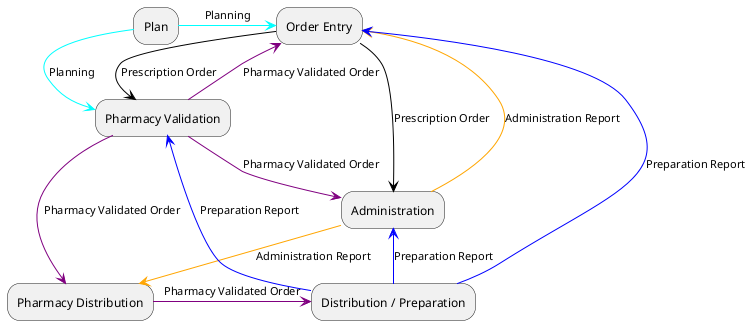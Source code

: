 @startuml

"Plan" -[#cyan]r->[Planning]  "Order Entry"

"Plan" -[#cyan]r->[Planning]  "Pharmacy Validation"

"Order Entry" -[#black]r->[Prescription Order]  "Pharmacy Validation"

"Pharmacy Validation" -[#purple]r->[Pharmacy Validated Order]  "Pharmacy Distribution"

"Pharmacy Distribution" -[#purple]r->[Pharmacy Validated Order]  "Distribution / Preparation"

"Distribution / Preparation" -[#blue]r->[Preparation Report]  "Administration"

"Administration" -[#orange]d->[Administration Report]  "Order Entry"

"Order Entry" -[#black]d->[Prescription Order]  "Administration"

"Pharmacy Validation" -[#purple]d->[Pharmacy Validated Order]  "Order Entry"

"Distribution / Preparation" -[#blue]d->[Preparation Report]  "Order Entry"

"Pharmacy Validation" -[#purple]d->[Pharmacy Validated Order]  "Administration"

"Administration" -[#orange]->[Administration Report]  "Pharmacy Distribution"

"Distribution / Preparation" -[#blue]d->[Preparation Report]  "Pharmacy Validation"

@enduml